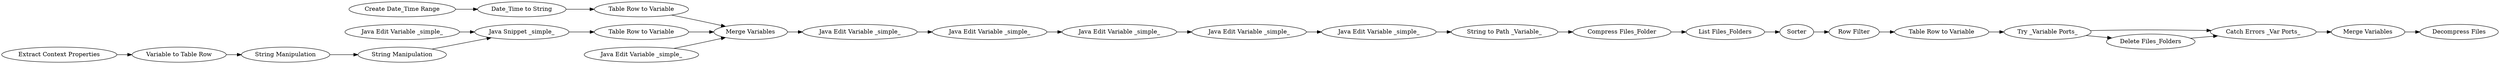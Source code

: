 digraph {
	112 -> 115
	74 -> 63
	112 -> 65
	65 -> 115
	63 -> 75
	61 -> 3
	6 -> 25
	55 -> 46
	69 -> 70
	113 -> 72
	57 -> 48
	25 -> 59
	59 -> 61
	68 -> 69
	56 -> 57
	64 -> 66
	71 -> 112
	75 -> 68
	60 -> 61
	70 -> 71
	46 -> 60
	48 -> 47
	66 -> 73
	3 -> 64
	62 -> 61
	47 -> 46
	115 -> 113
	73 -> 74
	57 [label="Variable to Table Row"]
	55 [label="Java Edit Variable _simple_"]
	74 [label="Java Edit Variable _simple_"]
	3 [label="Java Edit Variable _simple_"]
	64 [label="Java Edit Variable _simple_"]
	56 [label="Extract Context Properties"]
	6 [label="Create Date_Time Range"]
	25 [label="Date_Time to String"]
	75 [label="Compress Files_Folder"]
	59 [label="Table Row to Variable"]
	48 [label="String Manipulation"]
	112 [label="Try _Variable Ports_"]
	115 [label="Catch Errors _Var Ports_"]
	68 [label="List Files_Folders"]
	72 [label="Decompress Files"]
	47 [label="String Manipulation"]
	61 [label="Merge Variables"]
	63 [label="String to Path _Variable_"]
	60 [label="Table Row to Variable"]
	113 [label="Merge Variables"]
	62 [label="Java Edit Variable _simple_"]
	66 [label="Java Edit Variable _simple_"]
	70 [label="Row Filter"]
	65 [label="Delete Files_Folders"]
	69 [label=Sorter]
	71 [label="Table Row to Variable"]
	46 [label="Java Snippet _simple_"]
	73 [label="Java Edit Variable _simple_"]
	rankdir=LR
}
